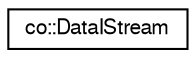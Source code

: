 digraph G
{
  edge [fontname="FreeSans",fontsize="10",labelfontname="FreeSans",labelfontsize="10"];
  node [fontname="FreeSans",fontsize="10",shape=record];
  rankdir="LR";
  Node1 [label="co::DataIStream",height=0.2,width=0.4,color="black", fillcolor="white", style="filled",URL="$classco_1_1DataIStream.html",tooltip="A std::istream-like input data stream for binary data."];
}
